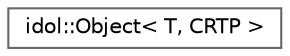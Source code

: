 digraph "Graphical Class Hierarchy"
{
 // LATEX_PDF_SIZE
  bgcolor="transparent";
  edge [fontname=Helvetica,fontsize=10,labelfontname=Helvetica,labelfontsize=10];
  node [fontname=Helvetica,fontsize=10,shape=box,height=0.2,width=0.4];
  rankdir="LR";
  Node0 [id="Node000000",label="idol::Object\< T, CRTP \>",height=0.2,width=0.4,color="grey40", fillcolor="white", style="filled",URL="$classidol_1_1Object.html",tooltip=" "];
}
